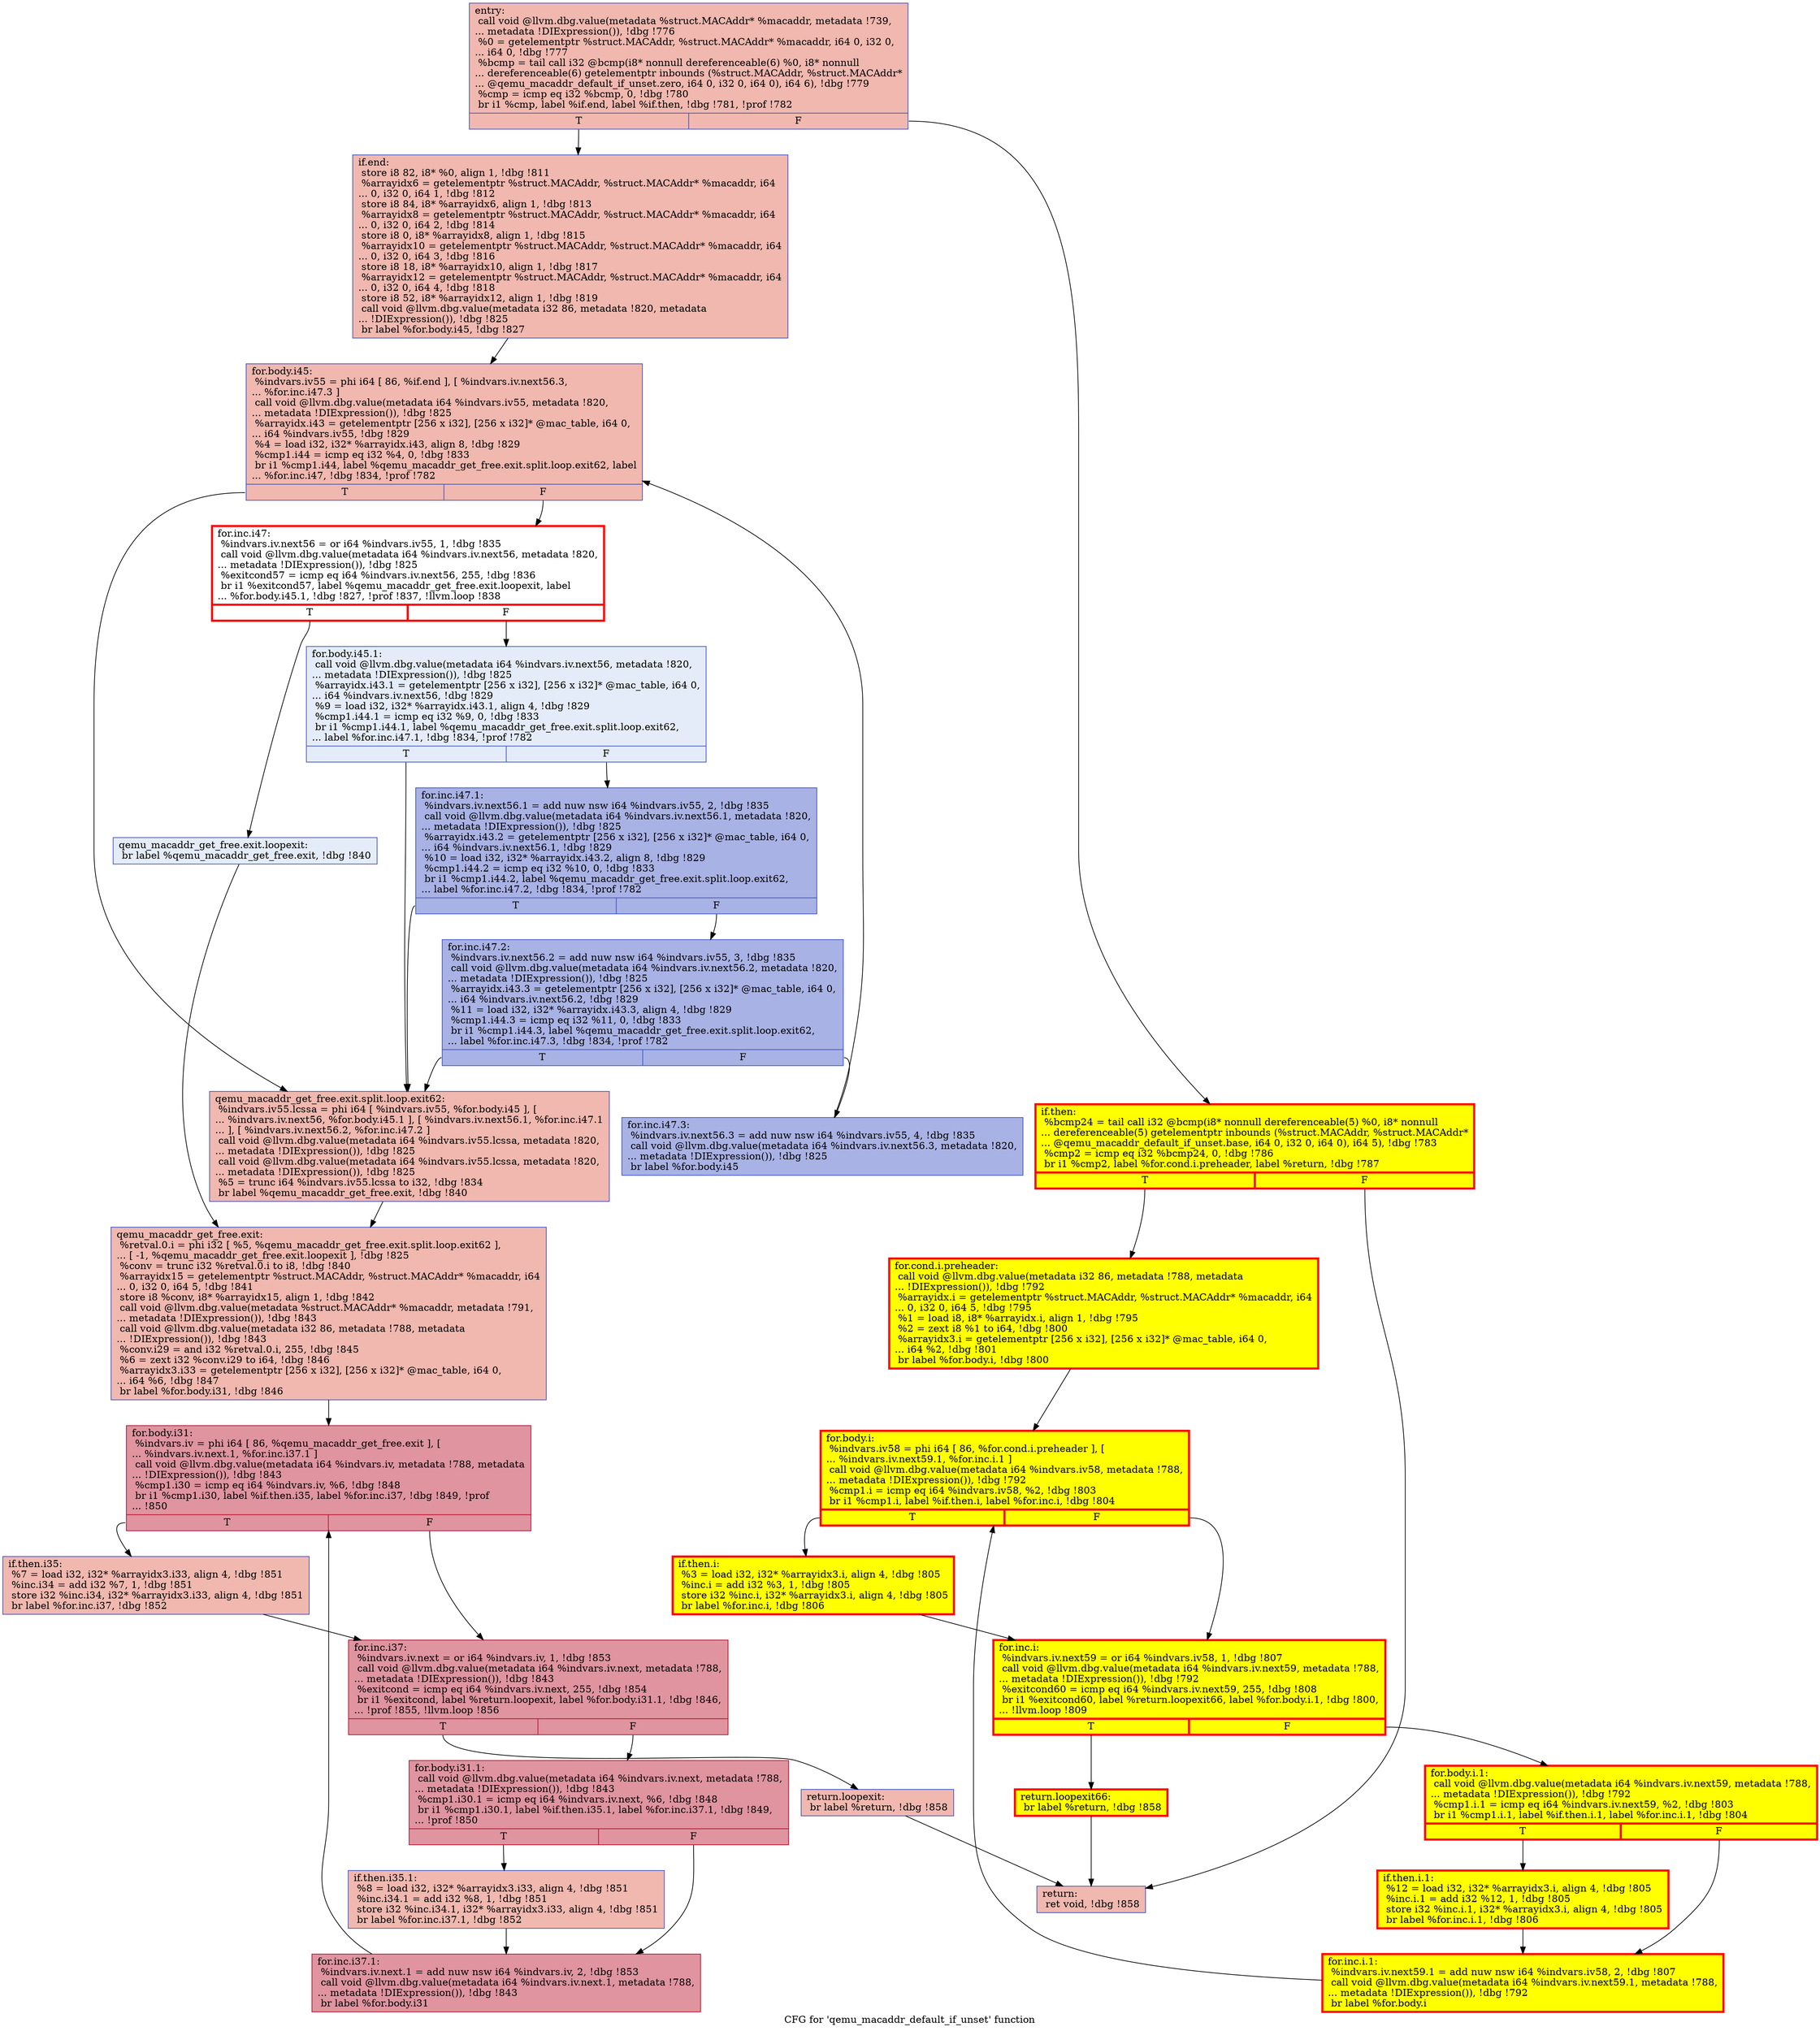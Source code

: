 digraph "CFG for 'qemu_macaddr_default_if_unset' function" {
	label="CFG for 'qemu_macaddr_default_if_unset' function";

	Node0x55a9bd413700 [shape=record,color="#3d50c3ff", style=filled, fillcolor="#dc5d4a70",label="{entry:\l  call void @llvm.dbg.value(metadata %struct.MACAddr* %macaddr, metadata !739,\l... metadata !DIExpression()), !dbg !776\l  %0 = getelementptr %struct.MACAddr, %struct.MACAddr* %macaddr, i64 0, i32 0,\l... i64 0, !dbg !777\l  %bcmp = tail call i32 @bcmp(i8* nonnull dereferenceable(6) %0, i8* nonnull\l... dereferenceable(6) getelementptr inbounds (%struct.MACAddr, %struct.MACAddr*\l... @qemu_macaddr_default_if_unset.zero, i64 0, i32 0, i64 0), i64 6), !dbg !779\l  %cmp = icmp eq i32 %bcmp, 0, !dbg !780\l  br i1 %cmp, label %if.end, label %if.then, !dbg !781, !prof !782\l|{<s0>T|<s1>F}}"];
	Node0x55a9bd413700:s0 -> Node0x55a9bd422980;
	Node0x55a9bd413700:s1 -> Node0x55a9bd4138f0;
	Node0x55a9bd4138f0 [shape=record,penwidth=3.0, style="filled", color="red", fillcolor="yellow",label="{if.then:                                          \l  %bcmp24 = tail call i32 @bcmp(i8* nonnull dereferenceable(5) %0, i8* nonnull\l... dereferenceable(5) getelementptr inbounds (%struct.MACAddr, %struct.MACAddr*\l... @qemu_macaddr_default_if_unset.base, i64 0, i32 0, i64 0), i64 5), !dbg !783\l  %cmp2 = icmp eq i32 %bcmp24, 0, !dbg !786\l  br i1 %cmp2, label %for.cond.i.preheader, label %return, !dbg !787\l|{<s0>T|<s1>F}}"];
	Node0x55a9bd4138f0:s0 -> Node0x55a9bd55b2b0;
	Node0x55a9bd4138f0:s1 -> Node0x55a9bd421aa0;
	Node0x55a9bd55b2b0 [shape=record,penwidth=3.0, style="filled", color="red", fillcolor="yellow",label="{for.cond.i.preheader:                             \l  call void @llvm.dbg.value(metadata i32 86, metadata !788, metadata\l... !DIExpression()), !dbg !792\l  %arrayidx.i = getelementptr %struct.MACAddr, %struct.MACAddr* %macaddr, i64\l... 0, i32 0, i64 5, !dbg !795\l  %1 = load i8, i8* %arrayidx.i, align 1, !dbg !795\l  %2 = zext i8 %1 to i64, !dbg !800\l  %arrayidx3.i = getelementptr [256 x i32], [256 x i32]* @mac_table, i64 0,\l... i64 %2, !dbg !801\l  br label %for.body.i, !dbg !800\l}"];
	Node0x55a9bd55b2b0 -> Node0x55a9bd4a6b10;
	Node0x55a9bd4a6b10 [shape=record,penwidth=3.0, style="filled", color="red", fillcolor="yellow",label="{for.body.i:                                       \l  %indvars.iv58 = phi i64 [ 86, %for.cond.i.preheader ], [\l... %indvars.iv.next59.1, %for.inc.i.1 ]\l  call void @llvm.dbg.value(metadata i64 %indvars.iv58, metadata !788,\l... metadata !DIExpression()), !dbg !792\l  %cmp1.i = icmp eq i64 %indvars.iv58, %2, !dbg !803\l  br i1 %cmp1.i, label %if.then.i, label %for.inc.i, !dbg !804\l|{<s0>T|<s1>F}}"];
	Node0x55a9bd4a6b10:s0 -> Node0x55a9bd4a35c0;
	Node0x55a9bd4a6b10:s1 -> Node0x55a9bd4a5d10;
	Node0x55a9bd4a35c0 [shape=record,penwidth=3.0, style="filled", color="red", fillcolor="yellow",label="{if.then.i:                                        \l  %3 = load i32, i32* %arrayidx3.i, align 4, !dbg !805\l  %inc.i = add i32 %3, 1, !dbg !805\l  store i32 %inc.i, i32* %arrayidx3.i, align 4, !dbg !805\l  br label %for.inc.i, !dbg !806\l}"];
	Node0x55a9bd4a35c0 -> Node0x55a9bd4a5d10;
	Node0x55a9bd4a5d10 [shape=record,penwidth=3.0, style="filled", color="red", fillcolor="yellow",label="{for.inc.i:                                        \l  %indvars.iv.next59 = or i64 %indvars.iv58, 1, !dbg !807\l  call void @llvm.dbg.value(metadata i64 %indvars.iv.next59, metadata !788,\l... metadata !DIExpression()), !dbg !792\l  %exitcond60 = icmp eq i64 %indvars.iv.next59, 255, !dbg !808\l  br i1 %exitcond60, label %return.loopexit66, label %for.body.i.1, !dbg !800,\l... !llvm.loop !809\l|{<s0>T|<s1>F}}"];
	Node0x55a9bd4a5d10:s0 -> Node0x55a9bd3eacc0;
	Node0x55a9bd4a5d10:s1 -> Node0x55a9bd5e7c80;
	Node0x55a9bd422980 [shape=record,color="#3d50c3ff", style=filled, fillcolor="#dc5d4a70",label="{if.end:                                           \l  store i8 82, i8* %0, align 1, !dbg !811\l  %arrayidx6 = getelementptr %struct.MACAddr, %struct.MACAddr* %macaddr, i64\l... 0, i32 0, i64 1, !dbg !812\l  store i8 84, i8* %arrayidx6, align 1, !dbg !813\l  %arrayidx8 = getelementptr %struct.MACAddr, %struct.MACAddr* %macaddr, i64\l... 0, i32 0, i64 2, !dbg !814\l  store i8 0, i8* %arrayidx8, align 1, !dbg !815\l  %arrayidx10 = getelementptr %struct.MACAddr, %struct.MACAddr* %macaddr, i64\l... 0, i32 0, i64 3, !dbg !816\l  store i8 18, i8* %arrayidx10, align 1, !dbg !817\l  %arrayidx12 = getelementptr %struct.MACAddr, %struct.MACAddr* %macaddr, i64\l... 0, i32 0, i64 4, !dbg !818\l  store i8 52, i8* %arrayidx12, align 1, !dbg !819\l  call void @llvm.dbg.value(metadata i32 86, metadata !820, metadata\l... !DIExpression()), !dbg !825\l  br label %for.body.i45, !dbg !827\l}"];
	Node0x55a9bd422980 -> Node0x55a9bd57be60;
	Node0x55a9bd57be60 [shape=record,color="#3d50c3ff", style=filled, fillcolor="#dc5d4a70",label="{for.body.i45:                                     \l  %indvars.iv55 = phi i64 [ 86, %if.end ], [ %indvars.iv.next56.3,\l... %for.inc.i47.3 ]\l  call void @llvm.dbg.value(metadata i64 %indvars.iv55, metadata !820,\l... metadata !DIExpression()), !dbg !825\l  %arrayidx.i43 = getelementptr [256 x i32], [256 x i32]* @mac_table, i64 0,\l... i64 %indvars.iv55, !dbg !829\l  %4 = load i32, i32* %arrayidx.i43, align 8, !dbg !829\l  %cmp1.i44 = icmp eq i32 %4, 0, !dbg !833\l  br i1 %cmp1.i44, label %qemu_macaddr_get_free.exit.split.loop.exit62, label\l... %for.inc.i47, !dbg !834, !prof !782\l|{<s0>T|<s1>F}}"];
	Node0x55a9bd57be60:s0 -> Node0x55a9bd575790;
	Node0x55a9bd57be60:s1 -> Node0x55a9bd4e3470;
	Node0x55a9bd4e3470 [shape=record,penwidth=3.0, color="red",label="{for.inc.i47:                                      \l  %indvars.iv.next56 = or i64 %indvars.iv55, 1, !dbg !835\l  call void @llvm.dbg.value(metadata i64 %indvars.iv.next56, metadata !820,\l... metadata !DIExpression()), !dbg !825\l  %exitcond57 = icmp eq i64 %indvars.iv.next56, 255, !dbg !836\l  br i1 %exitcond57, label %qemu_macaddr_get_free.exit.loopexit, label\l... %for.body.i45.1, !dbg !827, !prof !837, !llvm.loop !838\l|{<s0>T|<s1>F}}"];
	Node0x55a9bd4e3470:s0 -> Node0x55a9bd6222e0;
	Node0x55a9bd4e3470:s1 -> Node0x55a9bd57b360;
	Node0x55a9bd575790 [shape=record,color="#3d50c3ff", style=filled, fillcolor="#dc5d4a70",label="{qemu_macaddr_get_free.exit.split.loop.exit62:     \l  %indvars.iv55.lcssa = phi i64 [ %indvars.iv55, %for.body.i45 ], [\l... %indvars.iv.next56, %for.body.i45.1 ], [ %indvars.iv.next56.1, %for.inc.i47.1\l... ], [ %indvars.iv.next56.2, %for.inc.i47.2 ]\l  call void @llvm.dbg.value(metadata i64 %indvars.iv55.lcssa, metadata !820,\l... metadata !DIExpression()), !dbg !825\l  call void @llvm.dbg.value(metadata i64 %indvars.iv55.lcssa, metadata !820,\l... metadata !DIExpression()), !dbg !825\l  %5 = trunc i64 %indvars.iv55.lcssa to i32, !dbg !834\l  br label %qemu_macaddr_get_free.exit, !dbg !840\l}"];
	Node0x55a9bd575790 -> Node0x55a9bd485cc0;
	Node0x55a9bd6222e0 [shape=record,color="#3d50c3ff", style=filled, fillcolor="#c1d4f470",label="{qemu_macaddr_get_free.exit.loopexit:              \l  br label %qemu_macaddr_get_free.exit, !dbg !840\l}"];
	Node0x55a9bd6222e0 -> Node0x55a9bd485cc0;
	Node0x55a9bd485cc0 [shape=record,color="#3d50c3ff", style=filled, fillcolor="#dc5d4a70",label="{qemu_macaddr_get_free.exit:                       \l  %retval.0.i = phi i32 [ %5, %qemu_macaddr_get_free.exit.split.loop.exit62 ],\l... [ -1, %qemu_macaddr_get_free.exit.loopexit ], !dbg !825\l  %conv = trunc i32 %retval.0.i to i8, !dbg !840\l  %arrayidx15 = getelementptr %struct.MACAddr, %struct.MACAddr* %macaddr, i64\l... 0, i32 0, i64 5, !dbg !841\l  store i8 %conv, i8* %arrayidx15, align 1, !dbg !842\l  call void @llvm.dbg.value(metadata %struct.MACAddr* %macaddr, metadata !791,\l... metadata !DIExpression()), !dbg !843\l  call void @llvm.dbg.value(metadata i32 86, metadata !788, metadata\l... !DIExpression()), !dbg !843\l  %conv.i29 = and i32 %retval.0.i, 255, !dbg !845\l  %6 = zext i32 %conv.i29 to i64, !dbg !846\l  %arrayidx3.i33 = getelementptr [256 x i32], [256 x i32]* @mac_table, i64 0,\l... i64 %6, !dbg !847\l  br label %for.body.i31, !dbg !846\l}"];
	Node0x55a9bd485cc0 -> Node0x55a9bd62a610;
	Node0x55a9bd62a610 [shape=record,color="#b70d28ff", style=filled, fillcolor="#b70d2870",label="{for.body.i31:                                     \l  %indvars.iv = phi i64 [ 86, %qemu_macaddr_get_free.exit ], [\l... %indvars.iv.next.1, %for.inc.i37.1 ]\l  call void @llvm.dbg.value(metadata i64 %indvars.iv, metadata !788, metadata\l... !DIExpression()), !dbg !843\l  %cmp1.i30 = icmp eq i64 %indvars.iv, %6, !dbg !848\l  br i1 %cmp1.i30, label %if.then.i35, label %for.inc.i37, !dbg !849, !prof\l... !850\l|{<s0>T|<s1>F}}"];
	Node0x55a9bd62a610:s0 -> Node0x55a9bd4cce90;
	Node0x55a9bd62a610:s1 -> Node0x55a9bd4d0470;
	Node0x55a9bd4cce90 [shape=record,color="#3d50c3ff", style=filled, fillcolor="#dc5d4a70",label="{if.then.i35:                                      \l  %7 = load i32, i32* %arrayidx3.i33, align 4, !dbg !851\l  %inc.i34 = add i32 %7, 1, !dbg !851\l  store i32 %inc.i34, i32* %arrayidx3.i33, align 4, !dbg !851\l  br label %for.inc.i37, !dbg !852\l}"];
	Node0x55a9bd4cce90 -> Node0x55a9bd4d0470;
	Node0x55a9bd4d0470 [shape=record,color="#b70d28ff", style=filled, fillcolor="#b70d2870",label="{for.inc.i37:                                      \l  %indvars.iv.next = or i64 %indvars.iv, 1, !dbg !853\l  call void @llvm.dbg.value(metadata i64 %indvars.iv.next, metadata !788,\l... metadata !DIExpression()), !dbg !843\l  %exitcond = icmp eq i64 %indvars.iv.next, 255, !dbg !854\l  br i1 %exitcond, label %return.loopexit, label %for.body.i31.1, !dbg !846,\l... !prof !855, !llvm.loop !856\l|{<s0>T|<s1>F}}"];
	Node0x55a9bd4d0470:s0 -> Node0x55a9bd4cc920;
	Node0x55a9bd4d0470:s1 -> Node0x55a9bd55a180;
	Node0x55a9bd4cc920 [shape=record,color="#3d50c3ff", style=filled, fillcolor="#dc5d4a70",label="{return.loopexit:                                  \l  br label %return, !dbg !858\l}"];
	Node0x55a9bd4cc920 -> Node0x55a9bd421aa0;
	Node0x55a9bd3eacc0 [shape=record,penwidth=3.0, style="filled", color="red", fillcolor="yellow",label="{return.loopexit66:                                \l  br label %return, !dbg !858\l}"];
	Node0x55a9bd3eacc0 -> Node0x55a9bd421aa0;
	Node0x55a9bd421aa0 [shape=record,color="#3d50c3ff", style=filled, fillcolor="#dc5d4a70",label="{return:                                           \l  ret void, !dbg !858\l}"];
	Node0x55a9bd55a180 [shape=record,color="#b70d28ff", style=filled, fillcolor="#b70d2870",label="{for.body.i31.1:                                   \l  call void @llvm.dbg.value(metadata i64 %indvars.iv.next, metadata !788,\l... metadata !DIExpression()), !dbg !843\l  %cmp1.i30.1 = icmp eq i64 %indvars.iv.next, %6, !dbg !848\l  br i1 %cmp1.i30.1, label %if.then.i35.1, label %for.inc.i37.1, !dbg !849,\l... !prof !850\l|{<s0>T|<s1>F}}"];
	Node0x55a9bd55a180:s0 -> Node0x55a9bd5609f0;
	Node0x55a9bd55a180:s1 -> Node0x55a9bd777320;
	Node0x55a9bd5609f0 [shape=record,color="#3d50c3ff", style=filled, fillcolor="#dc5d4a70",label="{if.then.i35.1:                                    \l  %8 = load i32, i32* %arrayidx3.i33, align 4, !dbg !851\l  %inc.i34.1 = add i32 %8, 1, !dbg !851\l  store i32 %inc.i34.1, i32* %arrayidx3.i33, align 4, !dbg !851\l  br label %for.inc.i37.1, !dbg !852\l}"];
	Node0x55a9bd5609f0 -> Node0x55a9bd777320;
	Node0x55a9bd777320 [shape=record,color="#b70d28ff", style=filled, fillcolor="#b70d2870",label="{for.inc.i37.1:                                    \l  %indvars.iv.next.1 = add nuw nsw i64 %indvars.iv, 2, !dbg !853\l  call void @llvm.dbg.value(metadata i64 %indvars.iv.next.1, metadata !788,\l... metadata !DIExpression()), !dbg !843\l  br label %for.body.i31\l}"];
	Node0x55a9bd777320 -> Node0x55a9bd62a610;
	Node0x55a9bd57b360 [shape=record,color="#3d50c3ff", style=filled, fillcolor="#c1d4f470",label="{for.body.i45.1:                                   \l  call void @llvm.dbg.value(metadata i64 %indvars.iv.next56, metadata !820,\l... metadata !DIExpression()), !dbg !825\l  %arrayidx.i43.1 = getelementptr [256 x i32], [256 x i32]* @mac_table, i64 0,\l... i64 %indvars.iv.next56, !dbg !829\l  %9 = load i32, i32* %arrayidx.i43.1, align 4, !dbg !829\l  %cmp1.i44.1 = icmp eq i32 %9, 0, !dbg !833\l  br i1 %cmp1.i44.1, label %qemu_macaddr_get_free.exit.split.loop.exit62,\l... label %for.inc.i47.1, !dbg !834, !prof !782\l|{<s0>T|<s1>F}}"];
	Node0x55a9bd57b360:s0 -> Node0x55a9bd575790;
	Node0x55a9bd57b360:s1 -> Node0x55a9bd561480;
	Node0x55a9bd561480 [shape=record,color="#3d50c3ff", style=filled, fillcolor="#3d50c370",label="{for.inc.i47.1:                                    \l  %indvars.iv.next56.1 = add nuw nsw i64 %indvars.iv55, 2, !dbg !835\l  call void @llvm.dbg.value(metadata i64 %indvars.iv.next56.1, metadata !820,\l... metadata !DIExpression()), !dbg !825\l  %arrayidx.i43.2 = getelementptr [256 x i32], [256 x i32]* @mac_table, i64 0,\l... i64 %indvars.iv.next56.1, !dbg !829\l  %10 = load i32, i32* %arrayidx.i43.2, align 8, !dbg !829\l  %cmp1.i44.2 = icmp eq i32 %10, 0, !dbg !833\l  br i1 %cmp1.i44.2, label %qemu_macaddr_get_free.exit.split.loop.exit62,\l... label %for.inc.i47.2, !dbg !834, !prof !782\l|{<s0>T|<s1>F}}"];
	Node0x55a9bd561480:s0 -> Node0x55a9bd575790;
	Node0x55a9bd561480:s1 -> Node0x55a9bd6137d0;
	Node0x55a9bd6137d0 [shape=record,color="#3d50c3ff", style=filled, fillcolor="#3d50c370",label="{for.inc.i47.2:                                    \l  %indvars.iv.next56.2 = add nuw nsw i64 %indvars.iv55, 3, !dbg !835\l  call void @llvm.dbg.value(metadata i64 %indvars.iv.next56.2, metadata !820,\l... metadata !DIExpression()), !dbg !825\l  %arrayidx.i43.3 = getelementptr [256 x i32], [256 x i32]* @mac_table, i64 0,\l... i64 %indvars.iv.next56.2, !dbg !829\l  %11 = load i32, i32* %arrayidx.i43.3, align 4, !dbg !829\l  %cmp1.i44.3 = icmp eq i32 %11, 0, !dbg !833\l  br i1 %cmp1.i44.3, label %qemu_macaddr_get_free.exit.split.loop.exit62,\l... label %for.inc.i47.3, !dbg !834, !prof !782\l|{<s0>T|<s1>F}}"];
	Node0x55a9bd6137d0:s0 -> Node0x55a9bd575790;
	Node0x55a9bd6137d0:s1 -> Node0x55a9bd4a53d0;
	Node0x55a9bd4a53d0 [shape=record,color="#3d50c3ff", style=filled, fillcolor="#3d50c370",label="{for.inc.i47.3:                                    \l  %indvars.iv.next56.3 = add nuw nsw i64 %indvars.iv55, 4, !dbg !835\l  call void @llvm.dbg.value(metadata i64 %indvars.iv.next56.3, metadata !820,\l... metadata !DIExpression()), !dbg !825\l  br label %for.body.i45\l}"];
	Node0x55a9bd4a53d0 -> Node0x55a9bd57be60;
	Node0x55a9bd5e7c80 [shape=record,penwidth=3.0, style="filled", color="red", fillcolor="yellow",label="{for.body.i.1:                                     \l  call void @llvm.dbg.value(metadata i64 %indvars.iv.next59, metadata !788,\l... metadata !DIExpression()), !dbg !792\l  %cmp1.i.1 = icmp eq i64 %indvars.iv.next59, %2, !dbg !803\l  br i1 %cmp1.i.1, label %if.then.i.1, label %for.inc.i.1, !dbg !804\l|{<s0>T|<s1>F}}"];
	Node0x55a9bd5e7c80:s0 -> Node0x55a9bd62c330;
	Node0x55a9bd5e7c80:s1 -> Node0x55a9bd463e60;
	Node0x55a9bd62c330 [shape=record,penwidth=3.0, style="filled", color="red", fillcolor="yellow",label="{if.then.i.1:                                      \l  %12 = load i32, i32* %arrayidx3.i, align 4, !dbg !805\l  %inc.i.1 = add i32 %12, 1, !dbg !805\l  store i32 %inc.i.1, i32* %arrayidx3.i, align 4, !dbg !805\l  br label %for.inc.i.1, !dbg !806\l}"];
	Node0x55a9bd62c330 -> Node0x55a9bd463e60;
	Node0x55a9bd463e60 [shape=record,penwidth=3.0, style="filled", color="red", fillcolor="yellow",label="{for.inc.i.1:                                      \l  %indvars.iv.next59.1 = add nuw nsw i64 %indvars.iv58, 2, !dbg !807\l  call void @llvm.dbg.value(metadata i64 %indvars.iv.next59.1, metadata !788,\l... metadata !DIExpression()), !dbg !792\l  br label %for.body.i\l}"];
	Node0x55a9bd463e60 -> Node0x55a9bd4a6b10;
}
